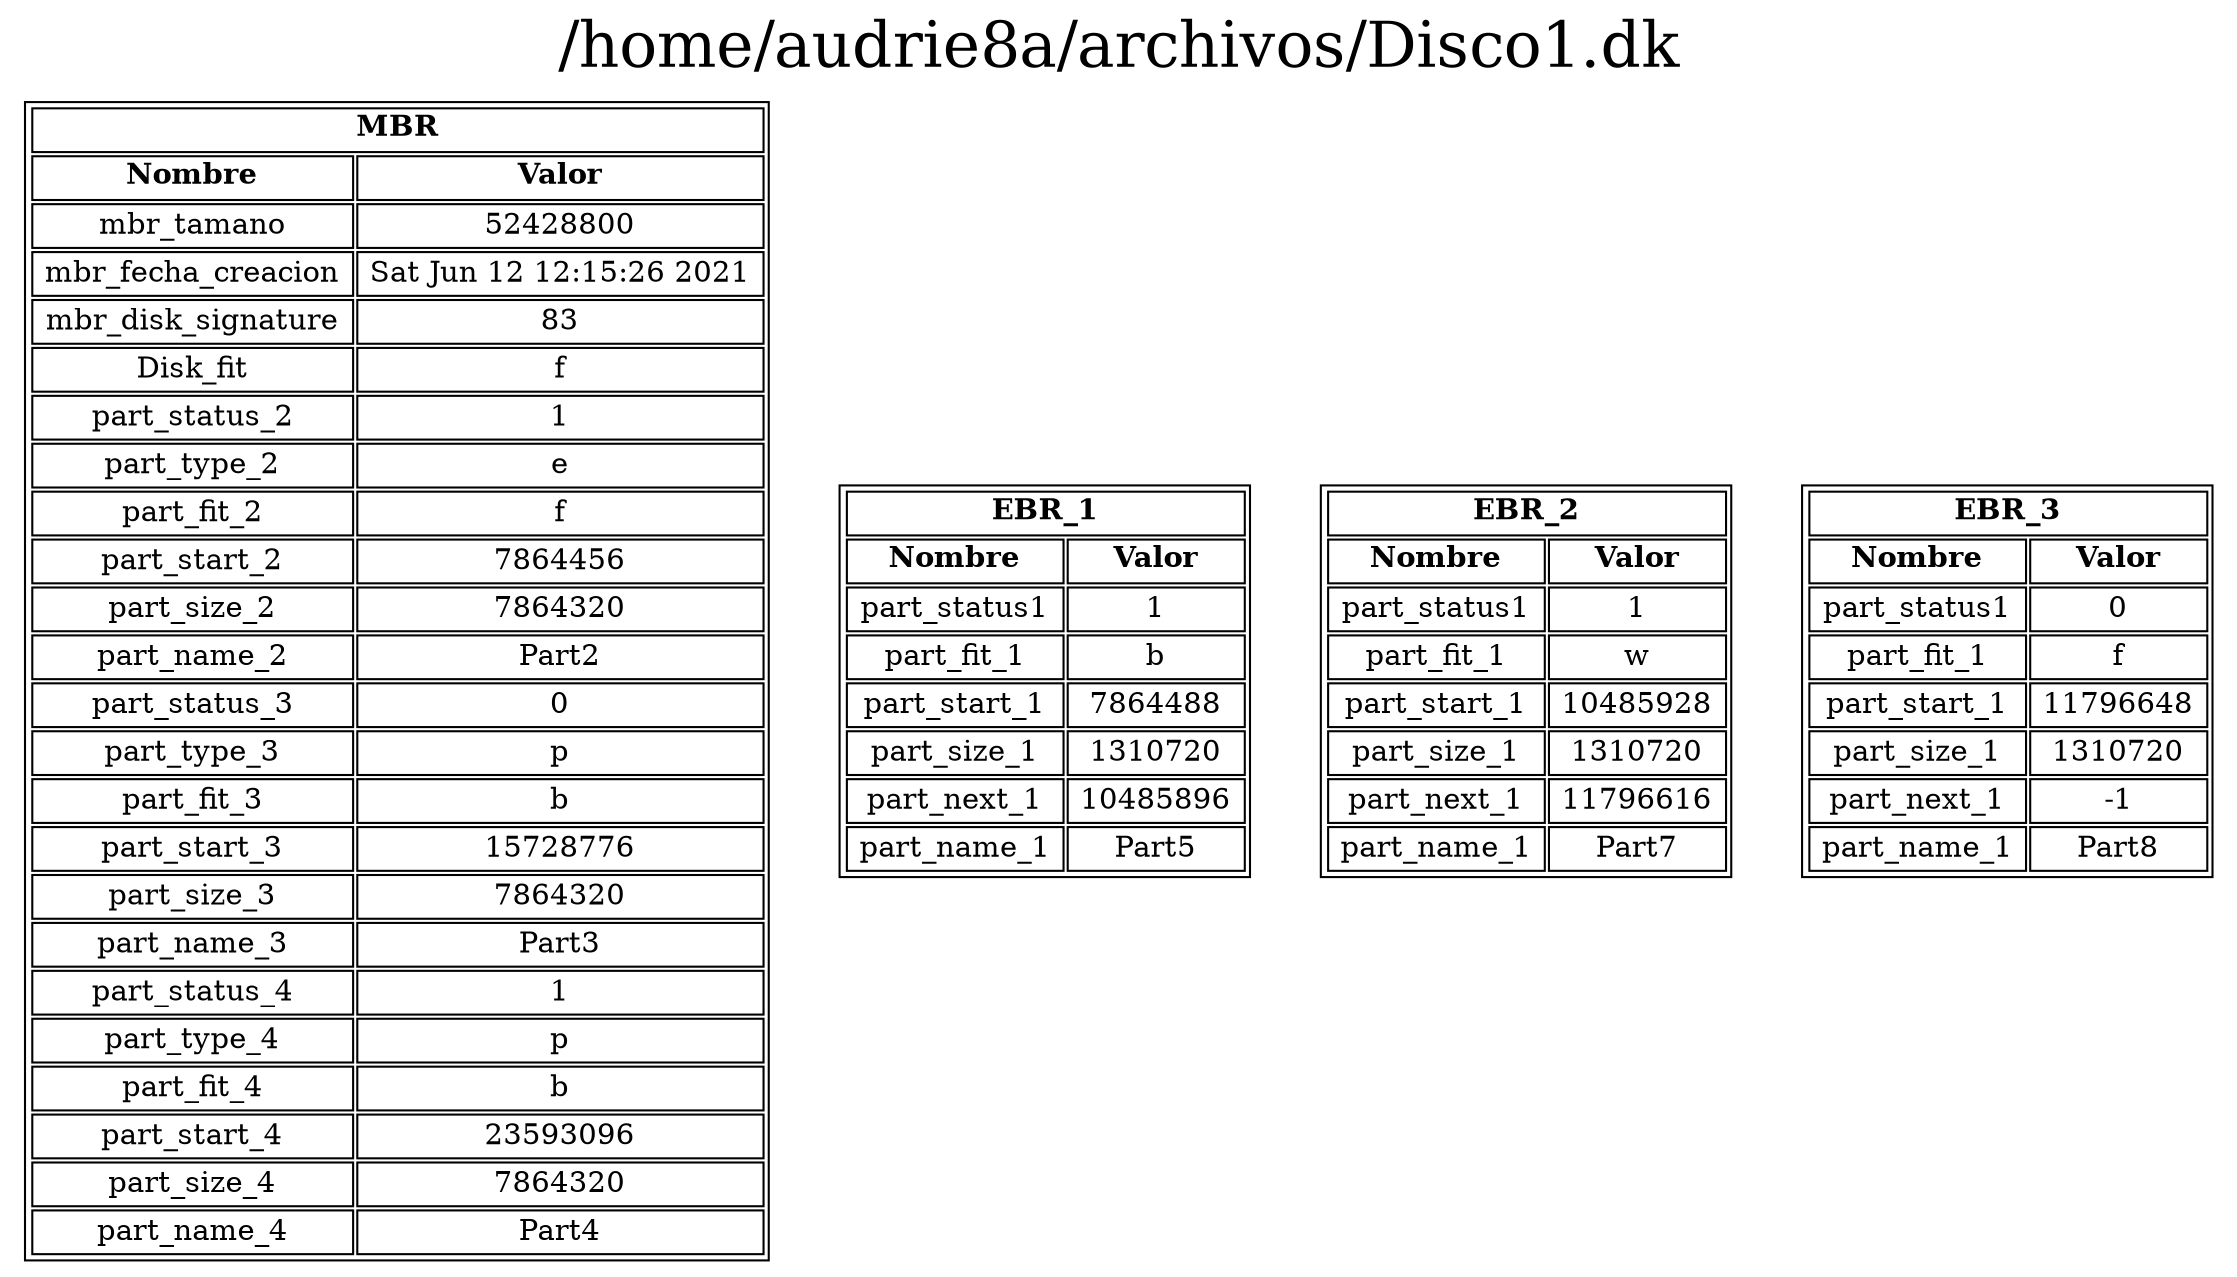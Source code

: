 digraph G {
graph [label="/home/audrie8a/archivos/Disco1.dk", labelloc=t, fontsize=30];
	nodo[shape=plaintext label=<
	 	    <table>
	 	 	       <tr>
	 	 	 	           <td colspan="8"><b>MBR</b></td>
	 	 	       </tr>
	 	 	        <tr>
	 	 	 	           <td colspan="4"><b>Nombre</b></td>
	 	 	 	           <td colspan="4"><b>Valor</b></td>
	 	 	        </tr>
	 	 	        <tr>
	 	 	 	           <td colspan="4">mbr_tamano</td>
	 	 	 	           <td colspan="4">52428800</td>
	 	 	        </tr>
	 	 	        <tr>
	 	 	 	           <td colspan="4">mbr_fecha_creacion</td>
	 	 	 	           <td colspan="4">Sat Jun 12 12:15:26 2021
</td>
	 	 	        </tr>
	 	 	        <tr>
	 	 	 	           <td colspan="4">mbr_disk_signature</td>
	 	 	 	           <td colspan="4">83</td>
	 	 	        </tr>
	 	 	        <tr>
	 	 	 	            <td colspan="4">Disk_fit</td>
	 	 	 	            <td colspan="4">f</td>
	 	 	        </tr>
	 	 	        
	 	 	        <tr>
	 	 	 	           <td colspan="4">part_status_2</td>
	 	 	 	           <td colspan="4">1</td>
	 	 	        </tr>
	 	 	        <tr>
	 	 	 	           <td colspan="4">part_type_2</td>
	 	 	 	           <td colspan="4">e</td>
	 	 	        </tr>
	 	 	        <tr>
	 	 	 	           <td colspan="4">part_fit_2</td>
	 	 	 	           <td colspan="4">f</td>
	 	 	        </tr>
	 	 	        <tr>
	 	 	 	           <td colspan="4">part_start_2</td>
	 	 	 	           <td colspan="4">7864456</td>
	 	 	        </tr>
	 	 	        <tr>
	 	 	 	           <td colspan="4">part_size_2</td>
	 	 	 	           <td colspan="4">7864320</td>
	 	 	        </tr>
	 	 	        <tr>
	 	 	 	           <td colspan="4">part_name_2</td>
	 	 	 	           <td colspan="4">Part2</td>
	 	 	        </tr>
	 	 	        
	 	 	        <tr>
	 	 	 	           <td colspan="4">part_status_3</td>
	 	 	 	           <td colspan="4">0</td>
	 	 	        </tr>
	 	 	        <tr>
	 	 	 	           <td colspan="4">part_type_3</td>
	 	 	 	           <td colspan="4">p</td>
	 	 	        </tr>
	 	 	        <tr>
	 	 	 	           <td colspan="4">part_fit_3</td>
	 	 	 	           <td colspan="4">b</td>
	 	 	        </tr>
	 	 	        <tr>
	 	 	 	           <td colspan="4">part_start_3</td>
	 	 	 	           <td colspan="4">15728776</td>
	 	 	        </tr>
	 	 	        <tr>
	 	 	 	           <td colspan="4">part_size_3</td>
	 	 	 	           <td colspan="4">7864320</td>
	 	 	        </tr>
	 	 	        <tr>
	 	 	 	           <td colspan="4">part_name_3</td>
	 	 	 	           <td colspan="4">Part3</td>
	 	 	        </tr>
	 	 	        
	 	 	        <tr>
	 	 	 	           <td colspan="4">part_status_4</td>
	 	 	 	           <td colspan="4">1</td>
	 	 	        </tr>
	 	 	        <tr>
	 	 	 	           <td colspan="4">part_type_4</td>
	 	 	 	           <td colspan="4">p</td>
	 	 	        </tr>
	 	 	        <tr>
	 	 	 	           <td colspan="4">part_fit_4</td>
	 	 	 	           <td colspan="4">b</td>
	 	 	        </tr>
	 	 	        <tr>
	 	 	 	           <td colspan="4">part_start_4</td>
	 	 	 	           <td colspan="4">23593096</td>
	 	 	        </tr>
	 	 	        <tr>
	 	 	 	           <td colspan="4">part_size_4</td>
	 	 	 	           <td colspan="4">7864320</td>
	 	 	        </tr>
	 	 	        <tr>
	 	 	 	           <td colspan="4">part_name_4</td>
	 	 	 	           <td colspan="4">Part4</td>
	 	 	        </tr>
	 	 	    
	 	    </table>
	>];
nodo1[shape=plaintext label=<
    <table>
        <tr>
            <td colspan="8"><b>EBR_1</b></td>
        </tr>
        <tr>
            <td colspan="4"><b>Nombre</b></td>
            <td colspan="4"><b>Valor</b></td>
        </tr>
        <tr>
            <td colspan="4">part_status1</td>
            <td colspan="4">1</td>
        </tr>
        <tr>
            <td colspan="4">part_fit_1</td>
            <td colspan="4">b</td>
        </tr>
        <tr>
            <td colspan="4">part_start_1</td>
            <td colspan="4">7864488</td>
        </tr>
        <tr>
            <td colspan="4">part_size_1</td>
            <td colspan="4">1310720</td>
        </tr>
        
        <tr>
            <td colspan="4">part_next_1</td>
            <td colspan="4">10485896</td>
        </tr>
        <tr>
            <td colspan="4">part_name_1</td>
            <td colspan="4">Part5</td>
        </tr>
        
    
    </table>

>];
nodo2[shape=plaintext label=<
    <table>
        <tr>
            <td colspan="8"><b>EBR_2</b></td>
        </tr>
        <tr>
            <td colspan="4"><b>Nombre</b></td>
            <td colspan="4"><b>Valor</b></td>
        </tr>
        <tr>
            <td colspan="4">part_status1</td>
            <td colspan="4">1</td>
        </tr>
        <tr>
            <td colspan="4">part_fit_1</td>
            <td colspan="4">w</td>
        </tr>
        <tr>
            <td colspan="4">part_start_1</td>
            <td colspan="4">10485928</td>
        </tr>
        <tr>
            <td colspan="4">part_size_1</td>
            <td colspan="4">1310720</td>
        </tr>
        
        <tr>
            <td colspan="4">part_next_1</td>
            <td colspan="4">11796616</td>
        </tr>
        <tr>
            <td colspan="4">part_name_1</td>
            <td colspan="4">Part7</td>
        </tr>
        
    
    </table>

>];
nodo3[shape=plaintext label=<
    <table>
        <tr>
            <td colspan="8"><b>EBR_3</b></td>
        </tr>
        <tr>
            <td colspan="4"><b>Nombre</b></td>
            <td colspan="4"><b>Valor</b></td>
        </tr>
        <tr>
            <td colspan="4">part_status1</td>
            <td colspan="4">0</td>
        </tr>
        <tr>
            <td colspan="4">part_fit_1</td>
            <td colspan="4">f</td>
        </tr>
        <tr>
            <td colspan="4">part_start_1</td>
            <td colspan="4">11796648</td>
        </tr>
        <tr>
            <td colspan="4">part_size_1</td>
            <td colspan="4">1310720</td>
        </tr>
        
        <tr>
            <td colspan="4">part_next_1</td>
            <td colspan="4">-1</td>
        </tr>
        <tr>
            <td colspan="4">part_name_1</td>
            <td colspan="4">Part8</td>
        </tr>
        
    
    </table>

>];
}
